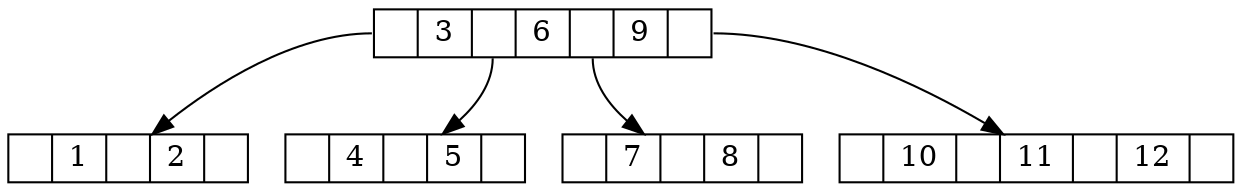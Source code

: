digraph G
{
node[shape = record, height= .1];
node0[label="<r0>|<c1> 3 |<r1>|<c2> 6 |<r2>|<c3> 9 |<r3>"];
node1[label="<r0>|<c1> 1 |<r1>|<c2> 2 |<r2>"];
node2[label="<r0>|<c1> 4 |<r1>|<c2> 5 |<r2>"];
node3[label="<r0>|<c1> 7 |<r1>|<c2> 8 |<r2>"];
node4[label="<r0>|<c1> 10 |<r1>|<c2> 11 |<r2>|<c3> 12 |<r3>"];

"node0":r0 -> "node1"
"node0":r1 -> "node2"
"node0":r2 -> "node3"
"node0":r3 -> "node4"
}

